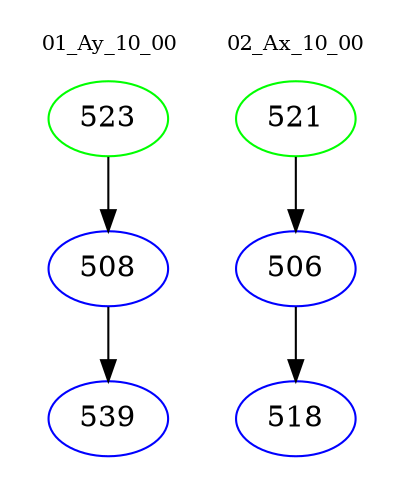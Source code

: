 digraph{
subgraph cluster_0 {
color = white
label = "01_Ay_10_00";
fontsize=10;
T0_523 [label="523", color="green"]
T0_523 -> T0_508 [color="black"]
T0_508 [label="508", color="blue"]
T0_508 -> T0_539 [color="black"]
T0_539 [label="539", color="blue"]
}
subgraph cluster_1 {
color = white
label = "02_Ax_10_00";
fontsize=10;
T1_521 [label="521", color="green"]
T1_521 -> T1_506 [color="black"]
T1_506 [label="506", color="blue"]
T1_506 -> T1_518 [color="black"]
T1_518 [label="518", color="blue"]
}
}
